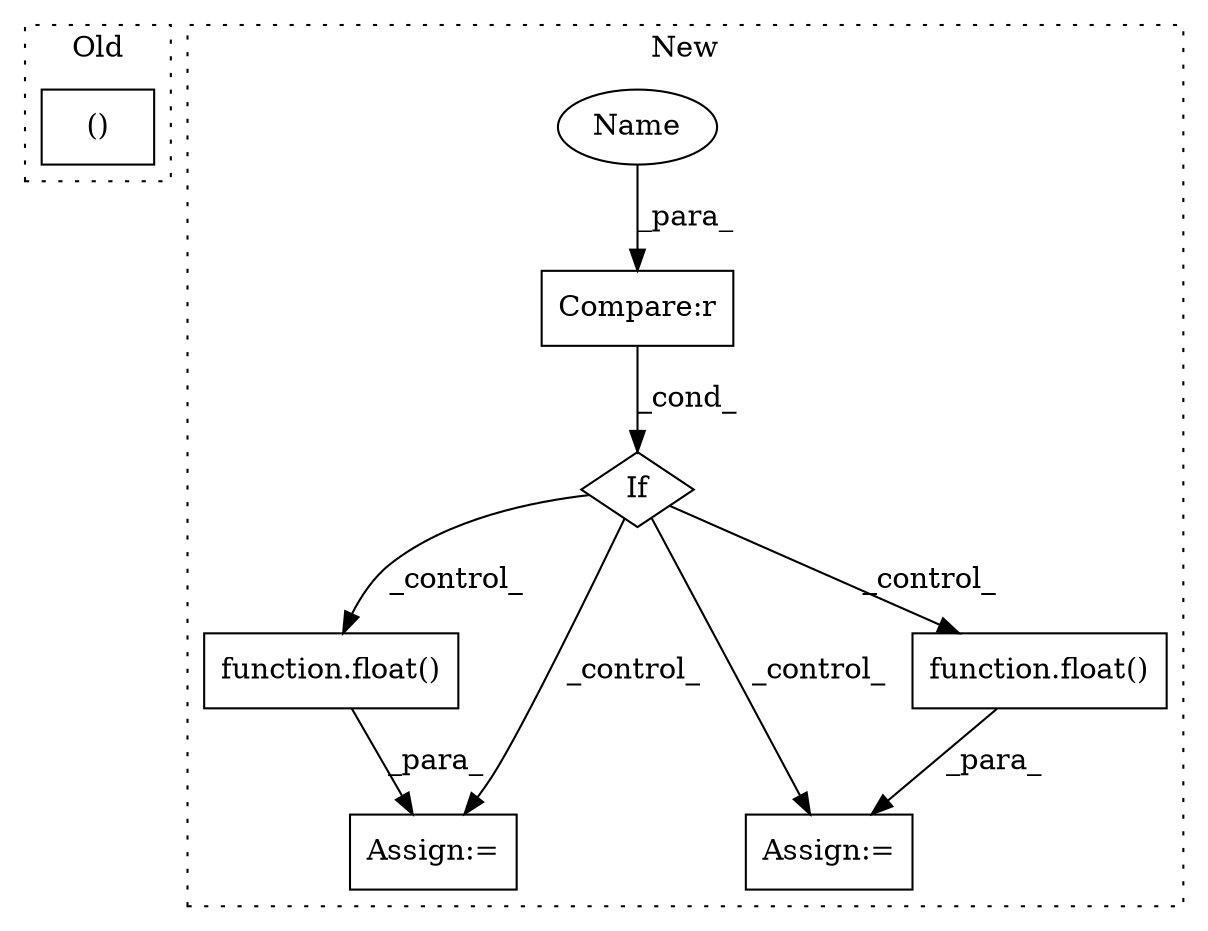digraph G {
subgraph cluster0 {
1 [label="()" a="54" s="8221" l="4" shape="box"];
label = "Old";
style="dotted";
}
subgraph cluster1 {
2 [label="function.float()" a="75" s="7029,7062" l="6,1" shape="box"];
3 [label="Assign:=" a="68" s="7021" l="3" shape="box"];
4 [label="If" a="96" s="6869" l="3" shape="diamond"];
5 [label="Compare:r" a="40" s="6872" l="6" shape="box"];
6 [label="Assign:=" a="68" s="6918" l="3" shape="box"];
7 [label="function.float()" a="75" s="6926,6959" l="6,1" shape="box"];
8 [label="Name" a="87" s="6872" l="1" shape="ellipse"];
label = "New";
style="dotted";
}
2 -> 3 [label="_para_"];
4 -> 2 [label="_control_"];
4 -> 7 [label="_control_"];
4 -> 3 [label="_control_"];
4 -> 6 [label="_control_"];
5 -> 4 [label="_cond_"];
7 -> 6 [label="_para_"];
8 -> 5 [label="_para_"];
}